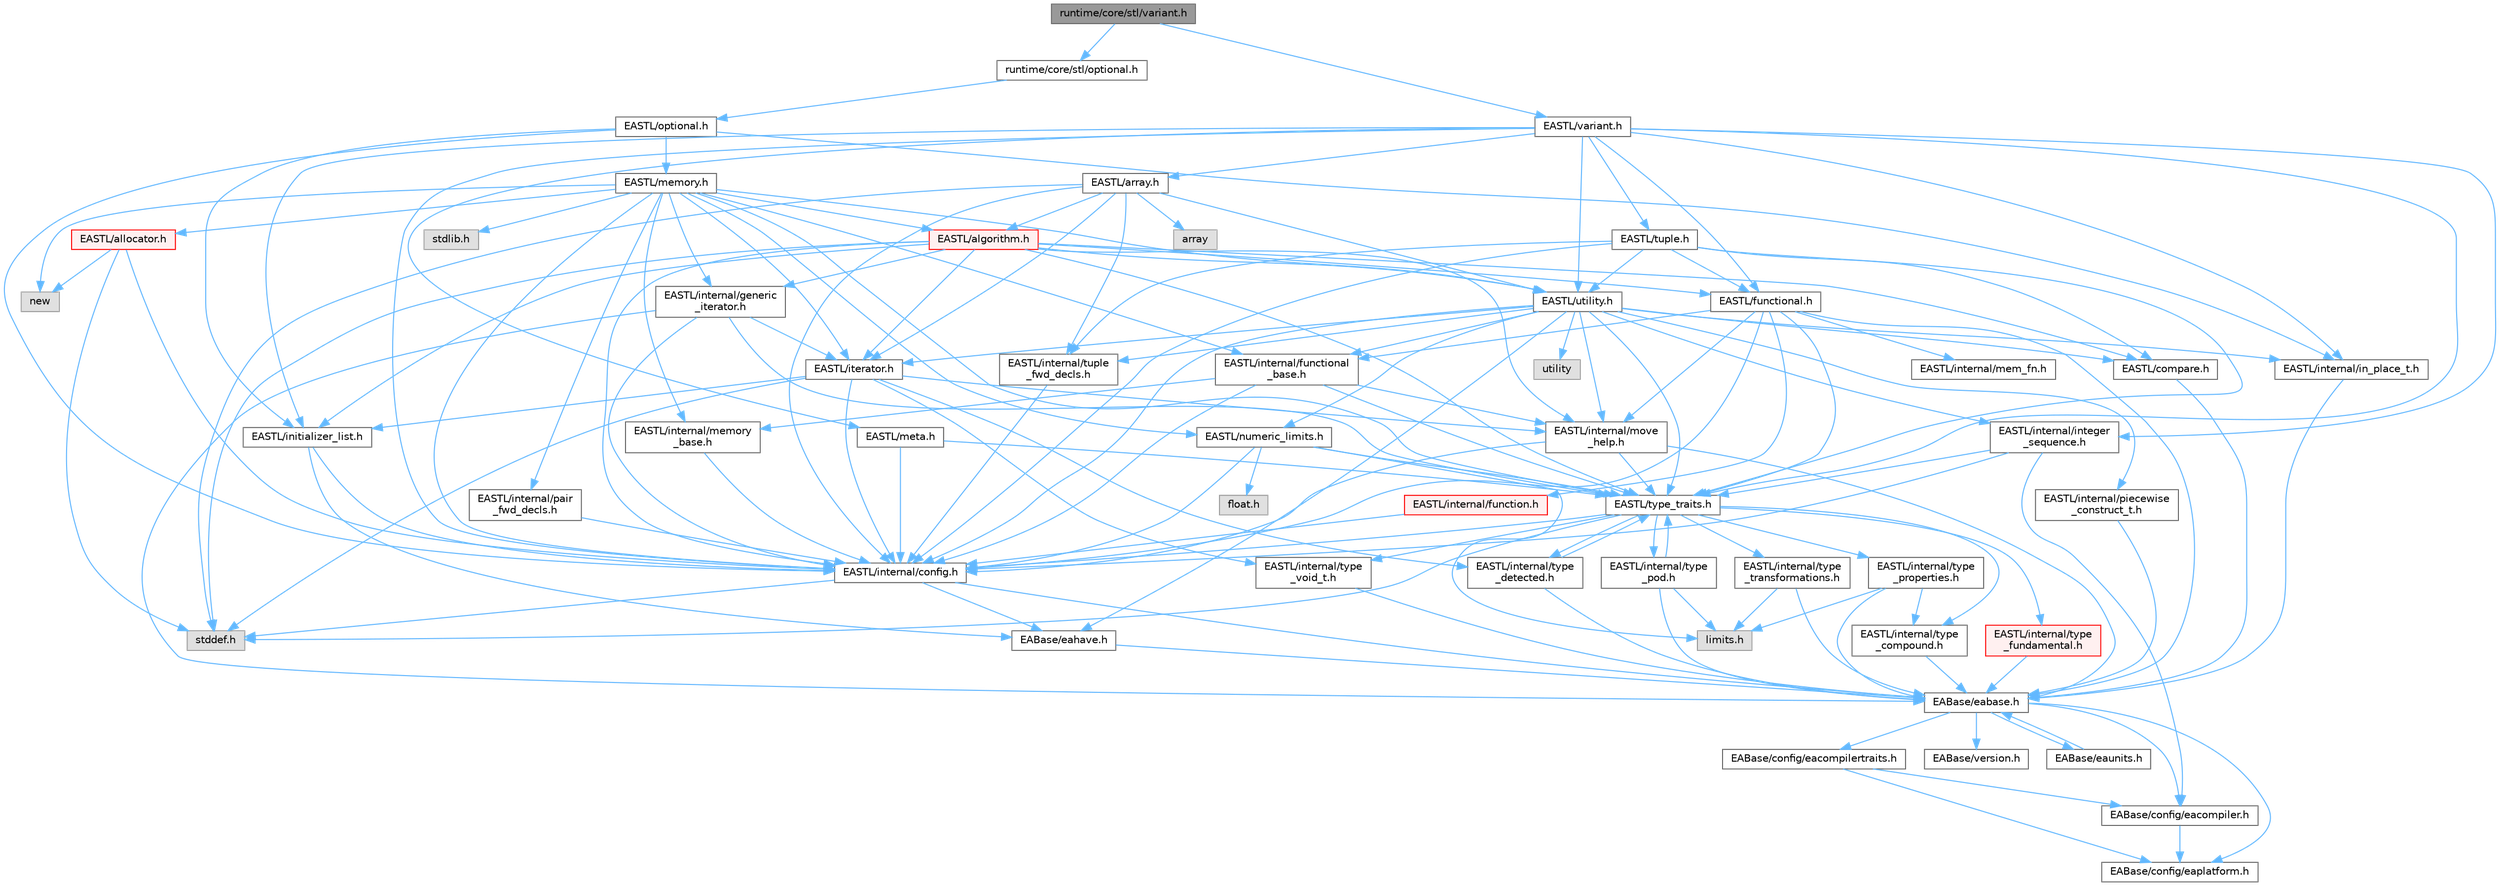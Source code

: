 digraph "runtime/core/stl/variant.h"
{
 // LATEX_PDF_SIZE
  bgcolor="transparent";
  edge [fontname=Helvetica,fontsize=10,labelfontname=Helvetica,labelfontsize=10];
  node [fontname=Helvetica,fontsize=10,shape=box,height=0.2,width=0.4];
  Node1 [id="Node000001",label="runtime/core/stl/variant.h",height=0.2,width=0.4,color="gray40", fillcolor="grey60", style="filled", fontcolor="black",tooltip=" "];
  Node1 -> Node2 [id="edge1_Node000001_Node000002",color="steelblue1",style="solid",tooltip=" "];
  Node2 [id="Node000002",label="runtime/core/stl/optional.h",height=0.2,width=0.4,color="grey40", fillcolor="white", style="filled",URL="$core_2stl_2optional_8h.html",tooltip=" "];
  Node2 -> Node3 [id="edge2_Node000002_Node000003",color="steelblue1",style="solid",tooltip=" "];
  Node3 [id="Node000003",label="EASTL/optional.h",height=0.2,width=0.4,color="grey40", fillcolor="white", style="filled",URL="$_e_a_s_t_l_2include_2_e_a_s_t_l_2optional_8h.html",tooltip=" "];
  Node3 -> Node4 [id="edge3_Node000003_Node000004",color="steelblue1",style="solid",tooltip=" "];
  Node4 [id="Node000004",label="EASTL/internal/config.h",height=0.2,width=0.4,color="grey40", fillcolor="white", style="filled",URL="$config_8h.html",tooltip=" "];
  Node4 -> Node5 [id="edge4_Node000004_Node000005",color="steelblue1",style="solid",tooltip=" "];
  Node5 [id="Node000005",label="EABase/eabase.h",height=0.2,width=0.4,color="grey40", fillcolor="white", style="filled",URL="$eabase_8h.html",tooltip=" "];
  Node5 -> Node6 [id="edge5_Node000005_Node000006",color="steelblue1",style="solid",tooltip=" "];
  Node6 [id="Node000006",label="EABase/config/eacompiler.h",height=0.2,width=0.4,color="grey40", fillcolor="white", style="filled",URL="$eacompiler_8h.html",tooltip=" "];
  Node6 -> Node7 [id="edge6_Node000006_Node000007",color="steelblue1",style="solid",tooltip=" "];
  Node7 [id="Node000007",label="EABase/config/eaplatform.h",height=0.2,width=0.4,color="grey40", fillcolor="white", style="filled",URL="$eaplatform_8h.html",tooltip=" "];
  Node5 -> Node8 [id="edge7_Node000005_Node000008",color="steelblue1",style="solid",tooltip=" "];
  Node8 [id="Node000008",label="EABase/config/eacompilertraits.h",height=0.2,width=0.4,color="grey40", fillcolor="white", style="filled",URL="$eacompilertraits_8h.html",tooltip=" "];
  Node8 -> Node7 [id="edge8_Node000008_Node000007",color="steelblue1",style="solid",tooltip=" "];
  Node8 -> Node6 [id="edge9_Node000008_Node000006",color="steelblue1",style="solid",tooltip=" "];
  Node5 -> Node7 [id="edge10_Node000005_Node000007",color="steelblue1",style="solid",tooltip=" "];
  Node5 -> Node9 [id="edge11_Node000005_Node000009",color="steelblue1",style="solid",tooltip=" "];
  Node9 [id="Node000009",label="EABase/version.h",height=0.2,width=0.4,color="grey40", fillcolor="white", style="filled",URL="$_e_a_s_t_l_2packages_2_e_a_base_2include_2_common_2_e_a_base_2version_8h.html",tooltip=" "];
  Node5 -> Node10 [id="edge12_Node000005_Node000010",color="steelblue1",style="solid",tooltip=" "];
  Node10 [id="Node000010",label="EABase/eaunits.h",height=0.2,width=0.4,color="grey40", fillcolor="white", style="filled",URL="$eaunits_8h.html",tooltip=" "];
  Node10 -> Node5 [id="edge13_Node000010_Node000005",color="steelblue1",style="solid",tooltip=" "];
  Node4 -> Node11 [id="edge14_Node000004_Node000011",color="steelblue1",style="solid",tooltip=" "];
  Node11 [id="Node000011",label="EABase/eahave.h",height=0.2,width=0.4,color="grey40", fillcolor="white", style="filled",URL="$eahave_8h.html",tooltip=" "];
  Node11 -> Node5 [id="edge15_Node000011_Node000005",color="steelblue1",style="solid",tooltip=" "];
  Node4 -> Node12 [id="edge16_Node000004_Node000012",color="steelblue1",style="solid",tooltip=" "];
  Node12 [id="Node000012",label="stddef.h",height=0.2,width=0.4,color="grey60", fillcolor="#E0E0E0", style="filled",tooltip=" "];
  Node3 -> Node13 [id="edge17_Node000003_Node000013",color="steelblue1",style="solid",tooltip=" "];
  Node13 [id="Node000013",label="EASTL/initializer_list.h",height=0.2,width=0.4,color="grey40", fillcolor="white", style="filled",URL="$initializer__list_8h.html",tooltip=" "];
  Node13 -> Node4 [id="edge18_Node000013_Node000004",color="steelblue1",style="solid",tooltip=" "];
  Node13 -> Node11 [id="edge19_Node000013_Node000011",color="steelblue1",style="solid",tooltip=" "];
  Node3 -> Node14 [id="edge20_Node000003_Node000014",color="steelblue1",style="solid",tooltip=" "];
  Node14 [id="Node000014",label="EASTL/memory.h",height=0.2,width=0.4,color="grey40", fillcolor="white", style="filled",URL="$_e_a_s_t_l_2include_2_e_a_s_t_l_2memory_8h.html",tooltip=" "];
  Node14 -> Node4 [id="edge21_Node000014_Node000004",color="steelblue1",style="solid",tooltip=" "];
  Node14 -> Node15 [id="edge22_Node000014_Node000015",color="steelblue1",style="solid",tooltip=" "];
  Node15 [id="Node000015",label="EASTL/internal/memory\l_base.h",height=0.2,width=0.4,color="grey40", fillcolor="white", style="filled",URL="$memory__base_8h.html",tooltip=" "];
  Node15 -> Node4 [id="edge23_Node000015_Node000004",color="steelblue1",style="solid",tooltip=" "];
  Node14 -> Node16 [id="edge24_Node000014_Node000016",color="steelblue1",style="solid",tooltip=" "];
  Node16 [id="Node000016",label="EASTL/internal/generic\l_iterator.h",height=0.2,width=0.4,color="grey40", fillcolor="white", style="filled",URL="$generic__iterator_8h.html",tooltip=" "];
  Node16 -> Node5 [id="edge25_Node000016_Node000005",color="steelblue1",style="solid",tooltip=" "];
  Node16 -> Node4 [id="edge26_Node000016_Node000004",color="steelblue1",style="solid",tooltip=" "];
  Node16 -> Node17 [id="edge27_Node000016_Node000017",color="steelblue1",style="solid",tooltip=" "];
  Node17 [id="Node000017",label="EASTL/iterator.h",height=0.2,width=0.4,color="grey40", fillcolor="white", style="filled",URL="$_e_a_s_t_l_2include_2_e_a_s_t_l_2iterator_8h.html",tooltip=" "];
  Node17 -> Node4 [id="edge28_Node000017_Node000004",color="steelblue1",style="solid",tooltip=" "];
  Node17 -> Node18 [id="edge29_Node000017_Node000018",color="steelblue1",style="solid",tooltip=" "];
  Node18 [id="Node000018",label="EASTL/internal/move\l_help.h",height=0.2,width=0.4,color="grey40", fillcolor="white", style="filled",URL="$move__help_8h.html",tooltip=" "];
  Node18 -> Node5 [id="edge30_Node000018_Node000005",color="steelblue1",style="solid",tooltip=" "];
  Node18 -> Node4 [id="edge31_Node000018_Node000004",color="steelblue1",style="solid",tooltip=" "];
  Node18 -> Node19 [id="edge32_Node000018_Node000019",color="steelblue1",style="solid",tooltip=" "];
  Node19 [id="Node000019",label="EASTL/type_traits.h",height=0.2,width=0.4,color="grey40", fillcolor="white", style="filled",URL="$_e_a_s_t_l_2include_2_e_a_s_t_l_2type__traits_8h.html",tooltip=" "];
  Node19 -> Node4 [id="edge33_Node000019_Node000004",color="steelblue1",style="solid",tooltip=" "];
  Node19 -> Node12 [id="edge34_Node000019_Node000012",color="steelblue1",style="solid",tooltip=" "];
  Node19 -> Node20 [id="edge35_Node000019_Node000020",color="steelblue1",style="solid",tooltip=" "];
  Node20 [id="Node000020",label="EASTL/internal/type\l_fundamental.h",height=0.2,width=0.4,color="red", fillcolor="#FFF0F0", style="filled",URL="$type__fundamental_8h.html",tooltip=" "];
  Node20 -> Node5 [id="edge36_Node000020_Node000005",color="steelblue1",style="solid",tooltip=" "];
  Node19 -> Node22 [id="edge37_Node000019_Node000022",color="steelblue1",style="solid",tooltip=" "];
  Node22 [id="Node000022",label="EASTL/internal/type\l_transformations.h",height=0.2,width=0.4,color="grey40", fillcolor="white", style="filled",URL="$type__transformations_8h.html",tooltip=" "];
  Node22 -> Node5 [id="edge38_Node000022_Node000005",color="steelblue1",style="solid",tooltip=" "];
  Node22 -> Node23 [id="edge39_Node000022_Node000023",color="steelblue1",style="solid",tooltip=" "];
  Node23 [id="Node000023",label="limits.h",height=0.2,width=0.4,color="grey60", fillcolor="#E0E0E0", style="filled",tooltip=" "];
  Node19 -> Node24 [id="edge40_Node000019_Node000024",color="steelblue1",style="solid",tooltip=" "];
  Node24 [id="Node000024",label="EASTL/internal/type\l_void_t.h",height=0.2,width=0.4,color="grey40", fillcolor="white", style="filled",URL="$type__void__t_8h.html",tooltip=" "];
  Node24 -> Node5 [id="edge41_Node000024_Node000005",color="steelblue1",style="solid",tooltip=" "];
  Node19 -> Node25 [id="edge42_Node000019_Node000025",color="steelblue1",style="solid",tooltip=" "];
  Node25 [id="Node000025",label="EASTL/internal/type\l_properties.h",height=0.2,width=0.4,color="grey40", fillcolor="white", style="filled",URL="$type__properties_8h.html",tooltip=" "];
  Node25 -> Node5 [id="edge43_Node000025_Node000005",color="steelblue1",style="solid",tooltip=" "];
  Node25 -> Node23 [id="edge44_Node000025_Node000023",color="steelblue1",style="solid",tooltip=" "];
  Node25 -> Node26 [id="edge45_Node000025_Node000026",color="steelblue1",style="solid",tooltip=" "];
  Node26 [id="Node000026",label="EASTL/internal/type\l_compound.h",height=0.2,width=0.4,color="grey40", fillcolor="white", style="filled",URL="$type__compound_8h.html",tooltip=" "];
  Node26 -> Node5 [id="edge46_Node000026_Node000005",color="steelblue1",style="solid",tooltip=" "];
  Node19 -> Node26 [id="edge47_Node000019_Node000026",color="steelblue1",style="solid",tooltip=" "];
  Node19 -> Node27 [id="edge48_Node000019_Node000027",color="steelblue1",style="solid",tooltip=" "];
  Node27 [id="Node000027",label="EASTL/internal/type\l_pod.h",height=0.2,width=0.4,color="grey40", fillcolor="white", style="filled",URL="$type__pod_8h.html",tooltip=" "];
  Node27 -> Node5 [id="edge49_Node000027_Node000005",color="steelblue1",style="solid",tooltip=" "];
  Node27 -> Node23 [id="edge50_Node000027_Node000023",color="steelblue1",style="solid",tooltip=" "];
  Node27 -> Node19 [id="edge51_Node000027_Node000019",color="steelblue1",style="solid",tooltip=" "];
  Node19 -> Node28 [id="edge52_Node000019_Node000028",color="steelblue1",style="solid",tooltip=" "];
  Node28 [id="Node000028",label="EASTL/internal/type\l_detected.h",height=0.2,width=0.4,color="grey40", fillcolor="white", style="filled",URL="$type__detected_8h.html",tooltip=" "];
  Node28 -> Node5 [id="edge53_Node000028_Node000005",color="steelblue1",style="solid",tooltip=" "];
  Node28 -> Node19 [id="edge54_Node000028_Node000019",color="steelblue1",style="solid",tooltip=" "];
  Node17 -> Node28 [id="edge55_Node000017_Node000028",color="steelblue1",style="solid",tooltip=" "];
  Node17 -> Node24 [id="edge56_Node000017_Node000024",color="steelblue1",style="solid",tooltip=" "];
  Node17 -> Node13 [id="edge57_Node000017_Node000013",color="steelblue1",style="solid",tooltip=" "];
  Node17 -> Node12 [id="edge58_Node000017_Node000012",color="steelblue1",style="solid",tooltip=" "];
  Node16 -> Node19 [id="edge59_Node000016_Node000019",color="steelblue1",style="solid",tooltip=" "];
  Node14 -> Node29 [id="edge60_Node000014_Node000029",color="steelblue1",style="solid",tooltip=" "];
  Node29 [id="Node000029",label="EASTL/internal/pair\l_fwd_decls.h",height=0.2,width=0.4,color="grey40", fillcolor="white", style="filled",URL="$pair__fwd__decls_8h.html",tooltip=" "];
  Node29 -> Node4 [id="edge61_Node000029_Node000004",color="steelblue1",style="solid",tooltip=" "];
  Node14 -> Node30 [id="edge62_Node000014_Node000030",color="steelblue1",style="solid",tooltip=" "];
  Node30 [id="Node000030",label="EASTL/internal/functional\l_base.h",height=0.2,width=0.4,color="grey40", fillcolor="white", style="filled",URL="$functional__base_8h.html",tooltip=" "];
  Node30 -> Node4 [id="edge63_Node000030_Node000004",color="steelblue1",style="solid",tooltip=" "];
  Node30 -> Node15 [id="edge64_Node000030_Node000015",color="steelblue1",style="solid",tooltip=" "];
  Node30 -> Node18 [id="edge65_Node000030_Node000018",color="steelblue1",style="solid",tooltip=" "];
  Node30 -> Node19 [id="edge66_Node000030_Node000019",color="steelblue1",style="solid",tooltip=" "];
  Node14 -> Node31 [id="edge67_Node000014_Node000031",color="steelblue1",style="solid",tooltip=" "];
  Node31 [id="Node000031",label="EASTL/algorithm.h",height=0.2,width=0.4,color="red", fillcolor="#FFF0F0", style="filled",URL="$_e_a_s_t_l_2include_2_e_a_s_t_l_2algorithm_8h.html",tooltip=" "];
  Node31 -> Node4 [id="edge68_Node000031_Node000004",color="steelblue1",style="solid",tooltip=" "];
  Node31 -> Node19 [id="edge69_Node000031_Node000019",color="steelblue1",style="solid",tooltip=" "];
  Node31 -> Node18 [id="edge70_Node000031_Node000018",color="steelblue1",style="solid",tooltip=" "];
  Node31 -> Node13 [id="edge71_Node000031_Node000013",color="steelblue1",style="solid",tooltip=" "];
  Node31 -> Node17 [id="edge72_Node000031_Node000017",color="steelblue1",style="solid",tooltip=" "];
  Node31 -> Node50 [id="edge73_Node000031_Node000050",color="steelblue1",style="solid",tooltip=" "];
  Node50 [id="Node000050",label="EASTL/functional.h",height=0.2,width=0.4,color="grey40", fillcolor="white", style="filled",URL="$_e_a_s_t_l_2include_2_e_a_s_t_l_2functional_8h.html",tooltip=" "];
  Node50 -> Node5 [id="edge74_Node000050_Node000005",color="steelblue1",style="solid",tooltip=" "];
  Node50 -> Node4 [id="edge75_Node000050_Node000004",color="steelblue1",style="solid",tooltip=" "];
  Node50 -> Node18 [id="edge76_Node000050_Node000018",color="steelblue1",style="solid",tooltip=" "];
  Node50 -> Node19 [id="edge77_Node000050_Node000019",color="steelblue1",style="solid",tooltip=" "];
  Node50 -> Node30 [id="edge78_Node000050_Node000030",color="steelblue1",style="solid",tooltip=" "];
  Node50 -> Node51 [id="edge79_Node000050_Node000051",color="steelblue1",style="solid",tooltip=" "];
  Node51 [id="Node000051",label="EASTL/internal/mem_fn.h",height=0.2,width=0.4,color="grey40", fillcolor="white", style="filled",URL="$mem__fn_8h.html",tooltip=" "];
  Node50 -> Node52 [id="edge80_Node000050_Node000052",color="steelblue1",style="solid",tooltip=" "];
  Node52 [id="Node000052",label="EASTL/internal/function.h",height=0.2,width=0.4,color="red", fillcolor="#FFF0F0", style="filled",URL="$_e_a_s_t_l_2include_2_e_a_s_t_l_2internal_2function_8h.html",tooltip=" "];
  Node52 -> Node4 [id="edge81_Node000052_Node000004",color="steelblue1",style="solid",tooltip=" "];
  Node31 -> Node56 [id="edge82_Node000031_Node000056",color="steelblue1",style="solid",tooltip=" "];
  Node56 [id="Node000056",label="EASTL/utility.h",height=0.2,width=0.4,color="grey40", fillcolor="white", style="filled",URL="$_e_a_s_t_l_2include_2_e_a_s_t_l_2utility_8h.html",tooltip=" "];
  Node56 -> Node4 [id="edge83_Node000056_Node000004",color="steelblue1",style="solid",tooltip=" "];
  Node56 -> Node19 [id="edge84_Node000056_Node000019",color="steelblue1",style="solid",tooltip=" "];
  Node56 -> Node17 [id="edge85_Node000056_Node000017",color="steelblue1",style="solid",tooltip=" "];
  Node56 -> Node57 [id="edge86_Node000056_Node000057",color="steelblue1",style="solid",tooltip=" "];
  Node57 [id="Node000057",label="EASTL/numeric_limits.h",height=0.2,width=0.4,color="grey40", fillcolor="white", style="filled",URL="$numeric__limits_8h.html",tooltip=" "];
  Node57 -> Node4 [id="edge87_Node000057_Node000004",color="steelblue1",style="solid",tooltip=" "];
  Node57 -> Node19 [id="edge88_Node000057_Node000019",color="steelblue1",style="solid",tooltip=" "];
  Node57 -> Node23 [id="edge89_Node000057_Node000023",color="steelblue1",style="solid",tooltip=" "];
  Node57 -> Node58 [id="edge90_Node000057_Node000058",color="steelblue1",style="solid",tooltip=" "];
  Node58 [id="Node000058",label="float.h",height=0.2,width=0.4,color="grey60", fillcolor="#E0E0E0", style="filled",tooltip=" "];
  Node56 -> Node59 [id="edge91_Node000056_Node000059",color="steelblue1",style="solid",tooltip=" "];
  Node59 [id="Node000059",label="EASTL/compare.h",height=0.2,width=0.4,color="grey40", fillcolor="white", style="filled",URL="$compare_8h.html",tooltip=" "];
  Node59 -> Node5 [id="edge92_Node000059_Node000005",color="steelblue1",style="solid",tooltip=" "];
  Node56 -> Node30 [id="edge93_Node000056_Node000030",color="steelblue1",style="solid",tooltip=" "];
  Node56 -> Node18 [id="edge94_Node000056_Node000018",color="steelblue1",style="solid",tooltip=" "];
  Node56 -> Node11 [id="edge95_Node000056_Node000011",color="steelblue1",style="solid",tooltip=" "];
  Node56 -> Node60 [id="edge96_Node000056_Node000060",color="steelblue1",style="solid",tooltip=" "];
  Node60 [id="Node000060",label="EASTL/internal/integer\l_sequence.h",height=0.2,width=0.4,color="grey40", fillcolor="white", style="filled",URL="$integer__sequence_8h.html",tooltip=" "];
  Node60 -> Node6 [id="edge97_Node000060_Node000006",color="steelblue1",style="solid",tooltip=" "];
  Node60 -> Node4 [id="edge98_Node000060_Node000004",color="steelblue1",style="solid",tooltip=" "];
  Node60 -> Node19 [id="edge99_Node000060_Node000019",color="steelblue1",style="solid",tooltip=" "];
  Node56 -> Node61 [id="edge100_Node000056_Node000061",color="steelblue1",style="solid",tooltip=" "];
  Node61 [id="Node000061",label="EASTL/internal/tuple\l_fwd_decls.h",height=0.2,width=0.4,color="grey40", fillcolor="white", style="filled",URL="$tuple__fwd__decls_8h.html",tooltip=" "];
  Node61 -> Node4 [id="edge101_Node000061_Node000004",color="steelblue1",style="solid",tooltip=" "];
  Node56 -> Node62 [id="edge102_Node000056_Node000062",color="steelblue1",style="solid",tooltip=" "];
  Node62 [id="Node000062",label="EASTL/internal/in_place_t.h",height=0.2,width=0.4,color="grey40", fillcolor="white", style="filled",URL="$in__place__t_8h.html",tooltip=" "];
  Node62 -> Node5 [id="edge103_Node000062_Node000005",color="steelblue1",style="solid",tooltip=" "];
  Node56 -> Node63 [id="edge104_Node000056_Node000063",color="steelblue1",style="solid",tooltip=" "];
  Node63 [id="Node000063",label="EASTL/internal/piecewise\l_construct_t.h",height=0.2,width=0.4,color="grey40", fillcolor="white", style="filled",URL="$piecewise__construct__t_8h.html",tooltip=" "];
  Node63 -> Node5 [id="edge105_Node000063_Node000005",color="steelblue1",style="solid",tooltip=" "];
  Node56 -> Node64 [id="edge106_Node000056_Node000064",color="steelblue1",style="solid",tooltip=" "];
  Node64 [id="Node000064",label="utility",height=0.2,width=0.4,color="grey60", fillcolor="#E0E0E0", style="filled",tooltip=" "];
  Node31 -> Node16 [id="edge107_Node000031_Node000016",color="steelblue1",style="solid",tooltip=" "];
  Node31 -> Node59 [id="edge108_Node000031_Node000059",color="steelblue1",style="solid",tooltip=" "];
  Node31 -> Node12 [id="edge109_Node000031_Node000012",color="steelblue1",style="solid",tooltip=" "];
  Node14 -> Node19 [id="edge110_Node000014_Node000019",color="steelblue1",style="solid",tooltip=" "];
  Node14 -> Node54 [id="edge111_Node000014_Node000054",color="steelblue1",style="solid",tooltip=" "];
  Node54 [id="Node000054",label="EASTL/allocator.h",height=0.2,width=0.4,color="red", fillcolor="#FFF0F0", style="filled",URL="$allocator_8h.html",tooltip=" "];
  Node54 -> Node4 [id="edge112_Node000054_Node000004",color="steelblue1",style="solid",tooltip=" "];
  Node54 -> Node12 [id="edge113_Node000054_Node000012",color="steelblue1",style="solid",tooltip=" "];
  Node54 -> Node46 [id="edge114_Node000054_Node000046",color="steelblue1",style="solid",tooltip=" "];
  Node46 [id="Node000046",label="new",height=0.2,width=0.4,color="grey60", fillcolor="#E0E0E0", style="filled",tooltip=" "];
  Node14 -> Node17 [id="edge115_Node000014_Node000017",color="steelblue1",style="solid",tooltip=" "];
  Node14 -> Node56 [id="edge116_Node000014_Node000056",color="steelblue1",style="solid",tooltip=" "];
  Node14 -> Node57 [id="edge117_Node000014_Node000057",color="steelblue1",style="solid",tooltip=" "];
  Node14 -> Node152 [id="edge118_Node000014_Node000152",color="steelblue1",style="solid",tooltip=" "];
  Node152 [id="Node000152",label="stdlib.h",height=0.2,width=0.4,color="grey60", fillcolor="#E0E0E0", style="filled",tooltip=" "];
  Node14 -> Node46 [id="edge119_Node000014_Node000046",color="steelblue1",style="solid",tooltip=" "];
  Node3 -> Node62 [id="edge120_Node000003_Node000062",color="steelblue1",style="solid",tooltip=" "];
  Node1 -> Node153 [id="edge121_Node000001_Node000153",color="steelblue1",style="solid",tooltip=" "];
  Node153 [id="Node000153",label="EASTL/variant.h",height=0.2,width=0.4,color="grey40", fillcolor="white", style="filled",URL="$_e_a_s_t_l_2include_2_e_a_s_t_l_2variant_8h.html",tooltip=" "];
  Node153 -> Node4 [id="edge122_Node000153_Node000004",color="steelblue1",style="solid",tooltip=" "];
  Node153 -> Node62 [id="edge123_Node000153_Node000062",color="steelblue1",style="solid",tooltip=" "];
  Node153 -> Node60 [id="edge124_Node000153_Node000060",color="steelblue1",style="solid",tooltip=" "];
  Node153 -> Node154 [id="edge125_Node000153_Node000154",color="steelblue1",style="solid",tooltip=" "];
  Node154 [id="Node000154",label="EASTL/meta.h",height=0.2,width=0.4,color="grey40", fillcolor="white", style="filled",URL="$meta_8h.html",tooltip=" "];
  Node154 -> Node4 [id="edge126_Node000154_Node000004",color="steelblue1",style="solid",tooltip=" "];
  Node154 -> Node19 [id="edge127_Node000154_Node000019",color="steelblue1",style="solid",tooltip=" "];
  Node153 -> Node56 [id="edge128_Node000153_Node000056",color="steelblue1",style="solid",tooltip=" "];
  Node153 -> Node50 [id="edge129_Node000153_Node000050",color="steelblue1",style="solid",tooltip=" "];
  Node153 -> Node13 [id="edge130_Node000153_Node000013",color="steelblue1",style="solid",tooltip=" "];
  Node153 -> Node155 [id="edge131_Node000153_Node000155",color="steelblue1",style="solid",tooltip=" "];
  Node155 [id="Node000155",label="EASTL/tuple.h",height=0.2,width=0.4,color="grey40", fillcolor="white", style="filled",URL="$tuple_8h.html",tooltip=" "];
  Node155 -> Node4 [id="edge132_Node000155_Node000004",color="steelblue1",style="solid",tooltip=" "];
  Node155 -> Node59 [id="edge133_Node000155_Node000059",color="steelblue1",style="solid",tooltip=" "];
  Node155 -> Node50 [id="edge134_Node000155_Node000050",color="steelblue1",style="solid",tooltip=" "];
  Node155 -> Node19 [id="edge135_Node000155_Node000019",color="steelblue1",style="solid",tooltip=" "];
  Node155 -> Node56 [id="edge136_Node000155_Node000056",color="steelblue1",style="solid",tooltip=" "];
  Node155 -> Node61 [id="edge137_Node000155_Node000061",color="steelblue1",style="solid",tooltip=" "];
  Node153 -> Node19 [id="edge138_Node000153_Node000019",color="steelblue1",style="solid",tooltip=" "];
  Node153 -> Node146 [id="edge139_Node000153_Node000146",color="steelblue1",style="solid",tooltip=" "];
  Node146 [id="Node000146",label="EASTL/array.h",height=0.2,width=0.4,color="grey40", fillcolor="white", style="filled",URL="$array_8h.html",tooltip=" "];
  Node146 -> Node4 [id="edge140_Node000146_Node000004",color="steelblue1",style="solid",tooltip=" "];
  Node146 -> Node61 [id="edge141_Node000146_Node000061",color="steelblue1",style="solid",tooltip=" "];
  Node146 -> Node17 [id="edge142_Node000146_Node000017",color="steelblue1",style="solid",tooltip=" "];
  Node146 -> Node31 [id="edge143_Node000146_Node000031",color="steelblue1",style="solid",tooltip=" "];
  Node146 -> Node56 [id="edge144_Node000146_Node000056",color="steelblue1",style="solid",tooltip=" "];
  Node146 -> Node12 [id="edge145_Node000146_Node000012",color="steelblue1",style="solid",tooltip=" "];
  Node146 -> Node147 [id="edge146_Node000146_Node000147",color="steelblue1",style="solid",tooltip=" "];
  Node147 [id="Node000147",label="array",height=0.2,width=0.4,color="grey60", fillcolor="#E0E0E0", style="filled",tooltip=" "];
}
